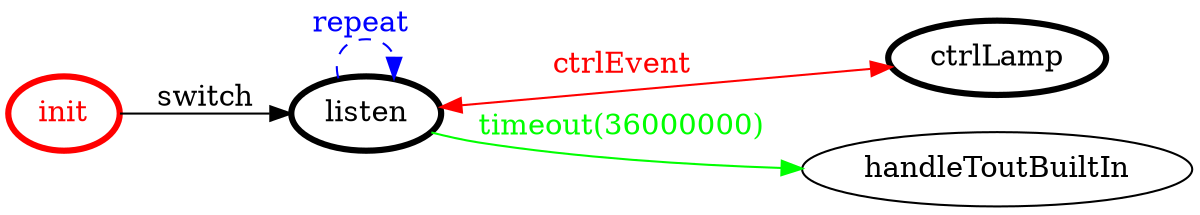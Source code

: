 /*
*
* A GraphViz DOT FSM description 
* Please use a GraphViz visualizer (like http://www.webgraphviz.com)
*  
*/

digraph finite_state_machine {
	rankdir=LR
	size="8,5"
	
	init [ color = red ][ fontcolor = red ][ penwidth = 3 ]
	ctrlLamp [ color = black ][ fontcolor = black ][ penwidth = 3 ]
	listen [ color = black ][ fontcolor = black ][ penwidth = 3 ]
	
	listen -> listen [ label = "repeat "][ style = dashed ][ color = blue ][ fontcolor = blue ]
	init -> listen [ label = "switch" ][ color = black ][ fontcolor = black ]
	listen -> ctrlLamp [ label = "ctrlEvent" ][ color = red ][ fontcolor = red ][ dir = both ]
	listen -> handleToutBuiltIn [ label = "timeout(36000000)" ][ color = green ][ fontcolor = green ]
}
